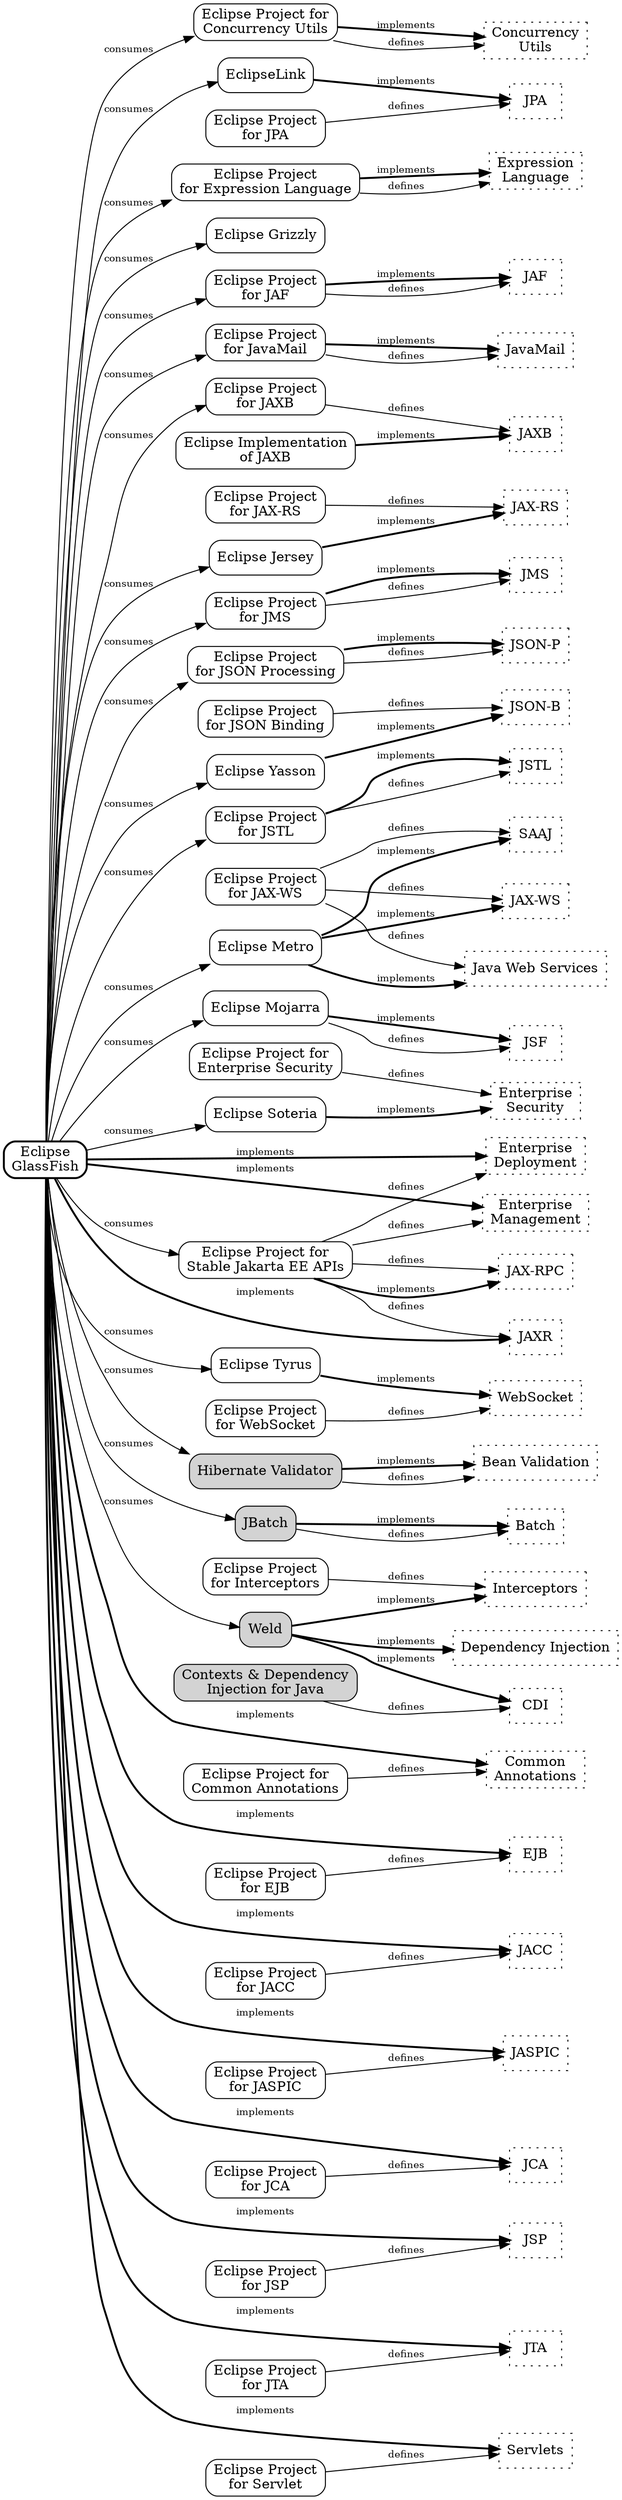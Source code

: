/********************************************************************************
 * Copyright (c) 2018 Contributors to the Eclipse Foundation
 * 
 * See the NOTICE file(s) distributed with this work for additional
 * information regarding copyright ownership.
 * 
 * This program and the accompanying materials are made available under the
 * terms of the Eclipse Distribution License v. 1.0 which is available at
 * http://www.eclipse.org/org/documents/edl-v10.php.
 * 
 * SPDX-License-Identifier: BSD-3-Clause
 ********************************************************************************/

// This file defines a graph of the relationship between the
// EE4J Projects and the various specifications that make up
// Jakarta EE.
//
// Render using Graphviz.
// e.g. 
// > dot ee4j_dependencies.dot -Tsvg > dependencies.svg
//

digraph G {
	rankdir=LR;
	rank=same;

	// Eclipse project nodes
	// Projects that provide definitions or implementations of the
	// specifications go here. All nodes that represent
	// projects are prefixed with "project_"
	
	node[ shape=box, style="rounded, bold" ]
	project_glassfish[ label="Eclipse\nGlassFish", URL="https://projects.eclipse.org/projects/ee4j.glassfish" ];
	{
		rank = same;

		node[ shape=box, style="rounded" ]
		// Leave out platform for now; this project references all of the
		// other projects and so just makes the graph harder to understand
		// without adding any real value.
		//project_platform[ label="Eclipse Project for\nJakarta EE Platform", URL="https://projects.eclipse.org/proposals/eclipse-jakarta-ee-platform" ];
		project_ca[ label="Eclipse Project for\nCommon Annotations", URL="https://projects.eclipse.org/projects/ee4j.ca" ];
		project_cu[ label="Eclipse Project for\nConcurrency Utils", URL="https://projects.eclipse.org/projects/ee4j.cu" ];
		project_eclipselink[ label="EclipseLink", URL="https://projects.eclipse.org/projects/ee4j.eclipselink" ];
		project_ejb[ label="Eclipse Project\nfor EJB", URL="https://projects.eclipse.org/proposals/eclipse-project-ejb" ];
		project_el[ label="Eclipse Project\nfor Expression Language", URL="https://projects.eclipse.org/projects/ee4j.el" ];
		project_es[ label="Eclipse Project for\nEnterprise Security", URL="https://projects.eclipse.org/projects/ee4j.es/" ];
		project_grizzly[ label="Eclipse Grizzly", URL="https://projects.eclipse.org/projects/ee4j.grizzly" ];
		project_interceptors[ label="Eclipse Project\nfor Interceptors", URL="https://projects.eclipse.org/proposals/eclipse-project-interceptors" ];
		project_jacc[label="Eclipse Project\nfor JACC", URL="https://projects.eclipse.org/projects/ee4j.jacc" ];
		project_jaf[ label="Eclipse Project\nfor JAF", URL="https://projects.eclipse.org/proposals/eclipse-project-jaf" ];
		project_javamail[ label="Eclipse Project\nfor JavaMail", URL="https://projects.eclipse.org/projects/ee4j.javamail" ];
		project_jaspic[label="Eclipse Project\nfor JASPIC", URL="https://projects.eclipse.org/projects/ee4j.jaspic" ]; 
		project_jaxb[ label="Eclipse Project\nfor JAXB", URL="https://projects.eclipse.org/proposals/eclipse-project-jaxb" ];
		project_jaxb_impl[ label="Eclipse Implementation\nof JAXB", URL="https://projects.eclipse.org/proposals/eclipse-implementation-jaxb" ];
		project_jaxrs[ label="Eclipse Project\nfor JAX-RS", URL="https://projects.eclipse.org/projects/ee4j.jaxrs" ];
		project_jaxws[ label="Eclipse Project\nfor JAX-WS", URL="https://projects.eclipse.org/proposals/eclipse-project-jax-ws" ];
		project_jca[ label="Eclipse Project\nfor JCA", URL="https://projects.eclipse.org/proposals/eclipse-project-jca" ];
		project_jersey[ label="Eclipse Jersey", URL="https://projects.eclipse.org/projects/ee4j.jersey" ];
		project_jms[ label="Eclipse Project\nfor JMS", URL="https://projects.eclipse.org/projects/ee4j.jms" ];
		project_jpa[ label="Eclipse Project\nfor JPA", URL="https://projects.eclipse.org/projects/ee4j.jpa" ]
		project_jsonp[ label="Eclipse Project\nfor JSON Processing", URL="https://projects.eclipse.org/projects/ee4j.jsonp" ];
		project_jsonb[ label="Eclipse Project\nfor JSON Binding", URL="https://projects.eclipse.org/projects/ee4j.jsonb" ];
		project_yasson[ label="Eclipse Yasson", URL="https://projects.eclipse.org/projects/ee4j.yasson" ];
		project_jsp[ label="Eclipse Project\nfor JSP", URL="https://projects.eclipse.org/projects/ee4j.jsp" ];
		project_jstl[ label="Eclipse Project\nfor JSTL", URL="https://projects.eclipse.org/projects/ee4j.jstl"  ];
		project_jta[ label="Eclipse Project\nfor JTA", URL="https://projects.eclipse.org/projects/ee4j.jta" ];
		project_metro[ label="Eclipse Metro", URL="https://projects.eclipse.org/proposals/eclipse-metro" ];
		project_mojarra[ label="Eclipse Mojarra", URL="https://projects.eclipse.org/projects/ee4j.mojarra" ];
		project_soteria[ label="Eclipse Soteria", URL="https://projects.eclipse.org/projects/ee4j.soteria" ];
		project_stable[ label="Eclipse Project for\nStable Jakarta EE APIs", URL="https://projects.eclipse.org/projects/ee4j.jakartaee-stable" ];
		project_servlet[ label="Eclipse Project\nfor Servlet", URL="https://projects.eclipse.org/projects/ee4j.servlet" ];
		project_tyrus[ label="Eclipse Tyrus", URL="https://projects.eclipse.org/projects/ee4j.tyrus" ];
		project_websocket[ label="Eclipse Project\nfor WebSocket", URL="https://projects.eclipse.org/projects/ee4j.websocket" ];
	
		// External project nodes
		// These are open source projects that define or implement specifications
		// but are not hosted by the Eclipse Foundation
		node[ shape=box, style="rounded,filled" ]
		project_cdi[ label="Contexts & Dependency\nInjection for Java", URL="http://www.cdi-spec.org"];
		project_hv[ label="Hibernate Validator", URL="http://hibernate.org/validator" ];
		project_jbatch[ label="JBatch", URL="https://github.com/WASdev/standards.jsr352.jbatch" ];
		project_weld[ label="Weld", URL="http://weld.cdi-spec.org" ];
	}

	// "Specification" nodes
	// Every specification gets a node. Specifications are
	// not projects. There is, at least in many cases, a
	// one-to-one relationship between projects and specifications
	// (e.g. "Eclipse Project for JPA" maintains the JPA specification),
	// But there are other relationships.
	{
		rank=same;
		
		node[ shape=box, style=dotted ];
		ca[ label="Common\nAnnotations" ];
		cu[ label="Concurrency\nUtils" ];
		ejb[ label="EJB" ];
		el[ label="Expression\nLanguage" ];
		es[ label="Enterprise\nSecurity" ];
		interceptors[ label="Interceptors" ];
		jacc[label="JACC"];
		jaf[ label="JAF" ];
		javamail[ label="JavaMail" ];
		jaspic[label="JASPIC"]; 
		jaxws[ label="JAX-WS" ];
		jws[ label="Java Web Services" ]; // JSR-109
		jaxb[ label="JAXB" ];
		jaxrs[ label="JAX-RS" ];
		// jakartaee[ label="Jakarta EE Platform" ];
		jca[ label="JCA" ];
		jms[ label="JMS" ];
		jpa[ label="JPA" ];
		jsonb[ label="JSON-B" ];
		jsonp[ label="JSON-P" ];
		jsf[ label="JSF" ];
		jsp[ label="JSP" ];
		jstl[ label="JSTL" ];
		jta[ label="JTA" ];
		deployment[ label="Enterprise\nDeployment" ];
		management[ label="Enterprise\nManagement" ];
		jaxr[ label="JAXR" ];
		servlet[ label="Servlets" ];
		websocket[ label="WebSocket" ];
		jaxrpc[ label="JAX-RPC" ];
		saaj[ label="SAAJ" ];
		cdi[ label="CDI" ];
		di[ label="Dependency Injection" ];
		bv[ label="Bean Validation" ];
		batch[ label="Batch" ];
	}
	
	edge[ fontsize=10 ];

	// References between specifications.
	// e.g. EJB requires Interceptors, JTA, ...
	edge[ label="requires", style="dashed" ];
	/*
	 * Commented out because it makes the picture much more clear.
	 *
	jakartaee -> ca;
	jakartaee -> ejb;
	jakartaee -> el;
	jakartaee -> es;
	jakartaee -> jacc;
	jakartaee -> jaf;
	jakartaee -> javamail;
	jakartaee -> jaspic;
	jakartaee -> jaxb;
	jakartaee -> jaxrs;
	jakartaee -> jaxws;
	jakartaee -> jws;
	jakartaee -> jca;
	jakartaee -> jms;
	jakartaee -> jpa;
	jakartaee -> jsonb;
	jakartaee -> jsonp;
	jakartaee -> jsf;
	jakartaee -> jsp;
	jakartaee -> jstl;
	jakartaee -> jta;
	jakartaee -> management;
	jakartaee -> servlet;
	jakartaee -> websocket;
	jakartaee -> jaxrpc;
	jakartaee -> cdi;
	jakartaee -> bv;
	jakartaee -> batch;
	*/

	/*
	ejb -> interceptors;
	ejb -> jta;
	ejb -> jms;
	jsf -> jsp;
	jstl -> jsp;
	jsp -> servlet;
	jsp -> el;
	javamail -> jaf;
	jaxws -> jaf;
	es -> jaspic;
	cdi -> di;
*/
	// Relationships between reference implementations
	// and the specification that they implement.
	edge[ label="implements", style="solid,bold" ];
	project_cu -> cu;
	project_eclipselink -> jpa;
	project_el -> el
	project_glassfish -> ca;
	project_glassfish -> servlet;
	project_glassfish -> jsp;
	project_glassfish -> jca;
	// project_glassfish -> jakartaee;
	project_glassfish -> ejb;
	project_glassfish -> deployment;
	project_glassfish -> management;
	project_glassfish -> jta;
	project_glassfish -> jaspic;
	project_glassfish -> jacc;
	project_glassfish -> jaxr;
	project_hv -> bv;
	project_jaf -> jaf
	project_jaxb_impl -> jaxb;
	project_javamail -> javamail;
	project_jbatch -> batch;
	project_jersey -> jaxrs;
	project_jms -> jms
	project_jsonp -> jsonp
	project_jstl -> jstl
	project_mojarra -> jsf;
	project_metro -> jaxws;
	project_metro -> jws;
	project_metro -> saaj;
	project_soteria -> es;
	project_stable -> jaxrpc
	project_tyrus -> websocket;
	project_weld -> cdi;
	project_weld -> di;
	project_weld -> interceptors;
	project_yasson -> jsonb;

	// Relationships between projects and the specs
	// that they maintain
	edge[ label="defines", style="solid" ]
	// project_platform -> jakartaee;
	project_ca -> ca;
	project_cu -> cu;
	project_cdi -> cdi
	project_ejb -> ejb;
	project_el -> el;
	project_es -> es;
	project_hv -> bv
	project_interceptors -> interceptors;
	project_jacc -> jacc;
	project_jaf -> jaf;
	project_javamail -> javamail;
	project_jaspic -> jaspic;
	project_jaxb -> jaxb;
	project_jaxrs -> jaxrs;
	project_jaxws -> jaxws;
	project_jaxws -> jws;
	project_jaxws -> saaj;
	project_jbatch -> batch
	project_jca -> jca;
	project_jms -> jms;
	project_jpa -> jpa;
	project_jsonp -> jsonp;
	project_jsonb -> jsonb;
	project_jsp -> jsp;
	project_jstl -> jstl;
	project_jta -> jta;
	project_mojarra -> jsf;
	project_servlet -> servlet;
	project_stable -> deployment;
	project_stable -> management;
	project_stable -> jaxr;
	project_stable -> jaxrpc;
	project_websocket -> websocket;

	// Straight up consumption. One RI project consumes
	// the RI from another project.
	edge[ label="consumes" ];
	project_glassfish -> project_cu;
	project_glassfish -> project_eclipselink;
	project_glassfish -> project_el;
	project_glassfish -> project_grizzly;
	project_glassfish -> project_hv;
	project_glassfish -> project_jaf;
	project_glassfish -> project_javamail;
	project_glassfish -> project_jaxb;
	project_glassfish -> project_jbatch;
	project_glassfish -> project_jersey;
	project_glassfish -> project_jms;
	project_glassfish -> project_jsonp;
	project_glassfish -> project_jstl;
	project_glassfish -> project_metro;
	project_glassfish -> project_mojarra;
	project_glassfish -> project_soteria;
	project_glassfish -> project_stable;
	project_glassfish -> project_tyrus;
	project_glassfish -> project_weld;
	project_glassfish -> project_yasson;
}